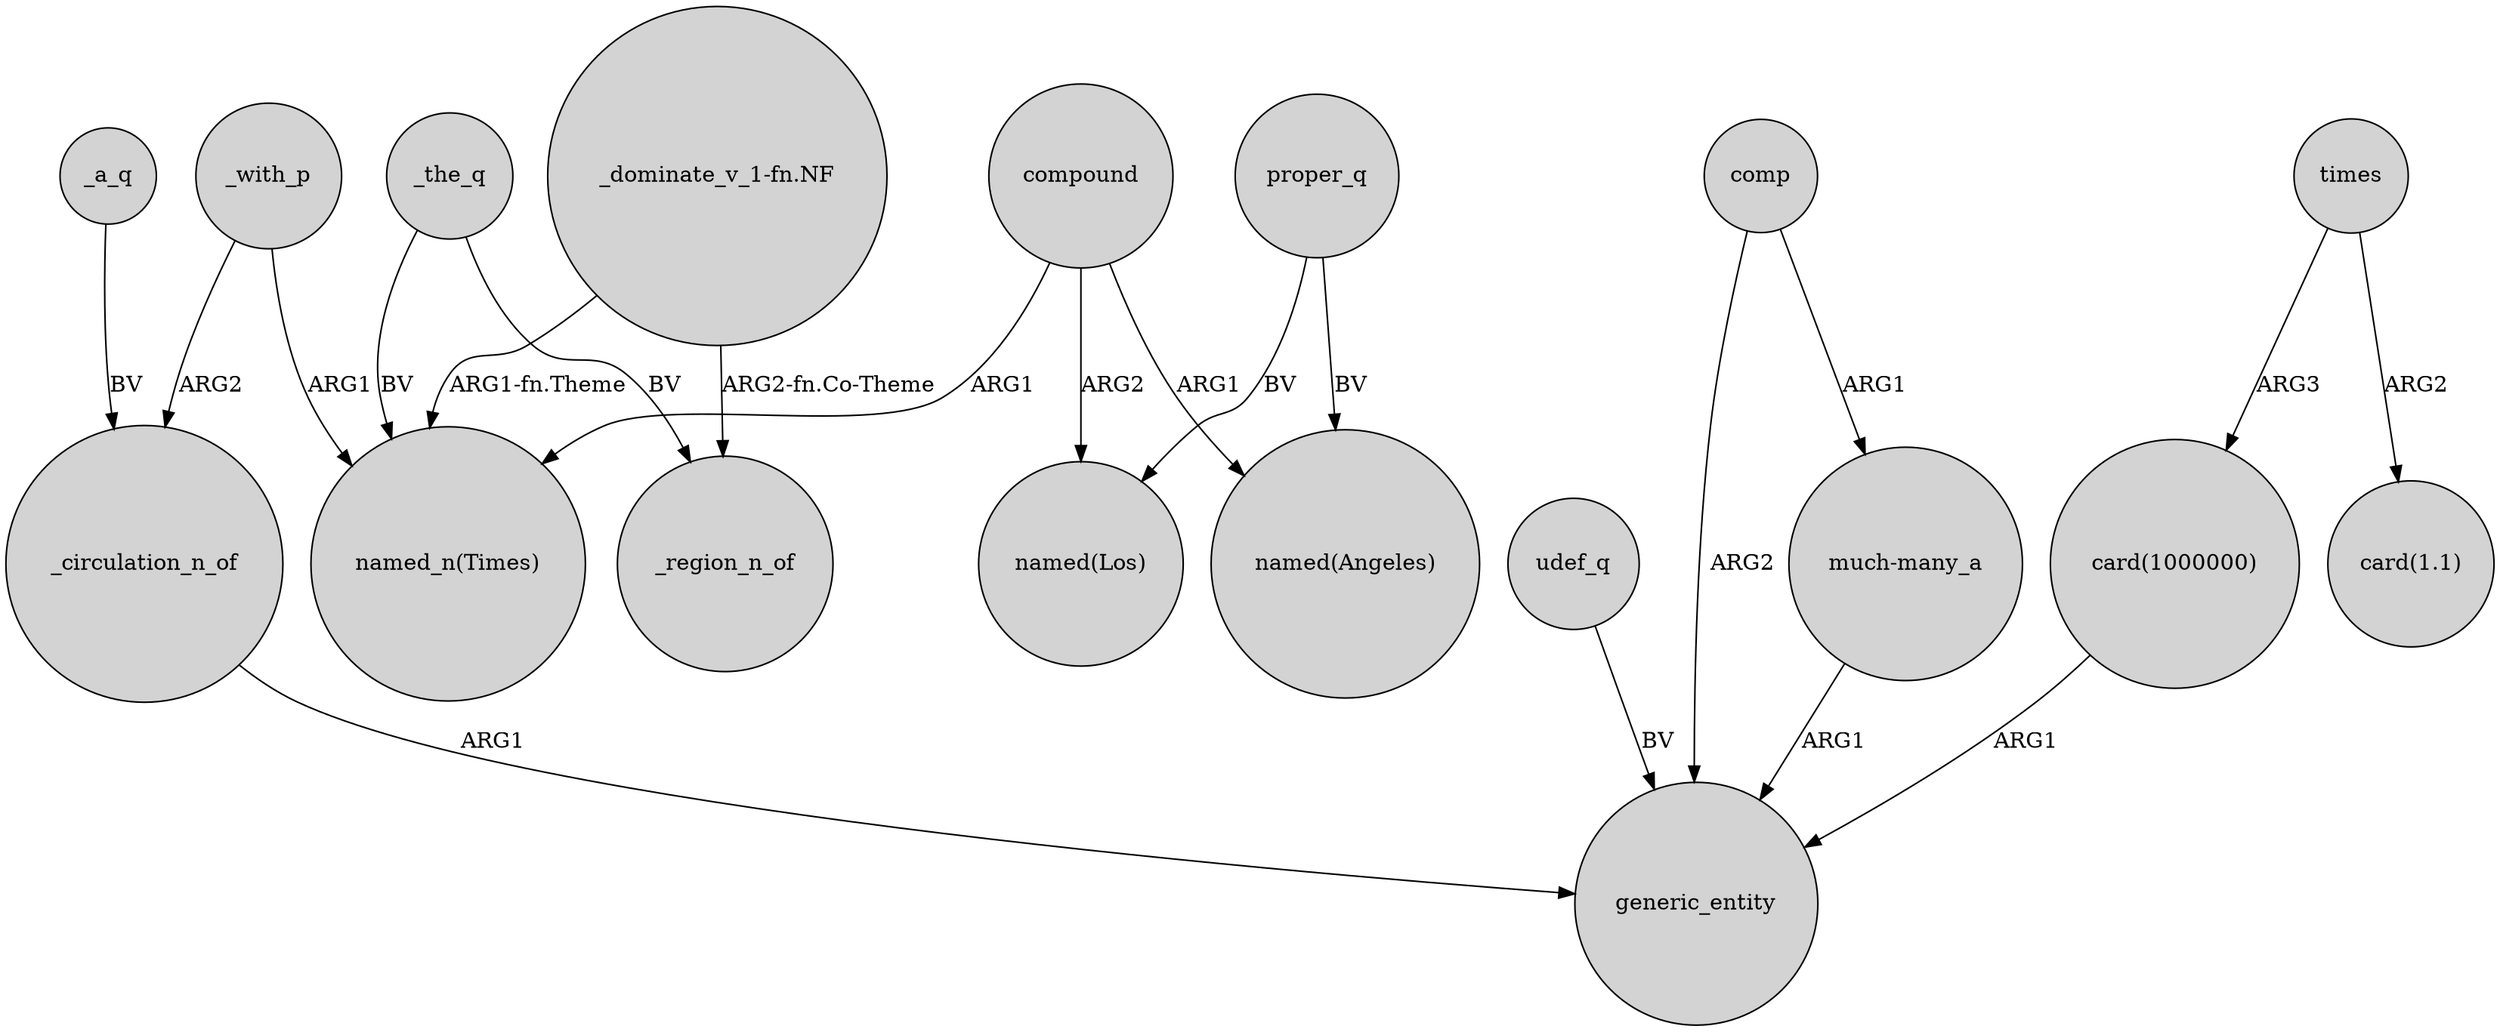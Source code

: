 digraph {
	node [shape=circle style=filled]
	"card(1000000)" -> generic_entity [label=ARG1]
	_a_q -> _circulation_n_of [label=BV]
	udef_q -> generic_entity [label=BV]
	compound -> "named(Los)" [label=ARG2]
	"much-many_a" -> generic_entity [label=ARG1]
	proper_q -> "named(Los)" [label=BV]
	times -> "card(1.1)" [label=ARG2]
	compound -> "named(Angeles)" [label=ARG1]
	_with_p -> "named_n(Times)" [label=ARG1]
	"_dominate_v_1-fn.NF" -> "named_n(Times)" [label="ARG1-fn.Theme"]
	comp -> "much-many_a" [label=ARG1]
	times -> "card(1000000)" [label=ARG3]
	compound -> "named_n(Times)" [label=ARG1]
	"_dominate_v_1-fn.NF" -> _region_n_of [label="ARG2-fn.Co-Theme"]
	_the_q -> "named_n(Times)" [label=BV]
	_circulation_n_of -> generic_entity [label=ARG1]
	proper_q -> "named(Angeles)" [label=BV]
	comp -> generic_entity [label=ARG2]
	_with_p -> _circulation_n_of [label=ARG2]
	_the_q -> _region_n_of [label=BV]
}
